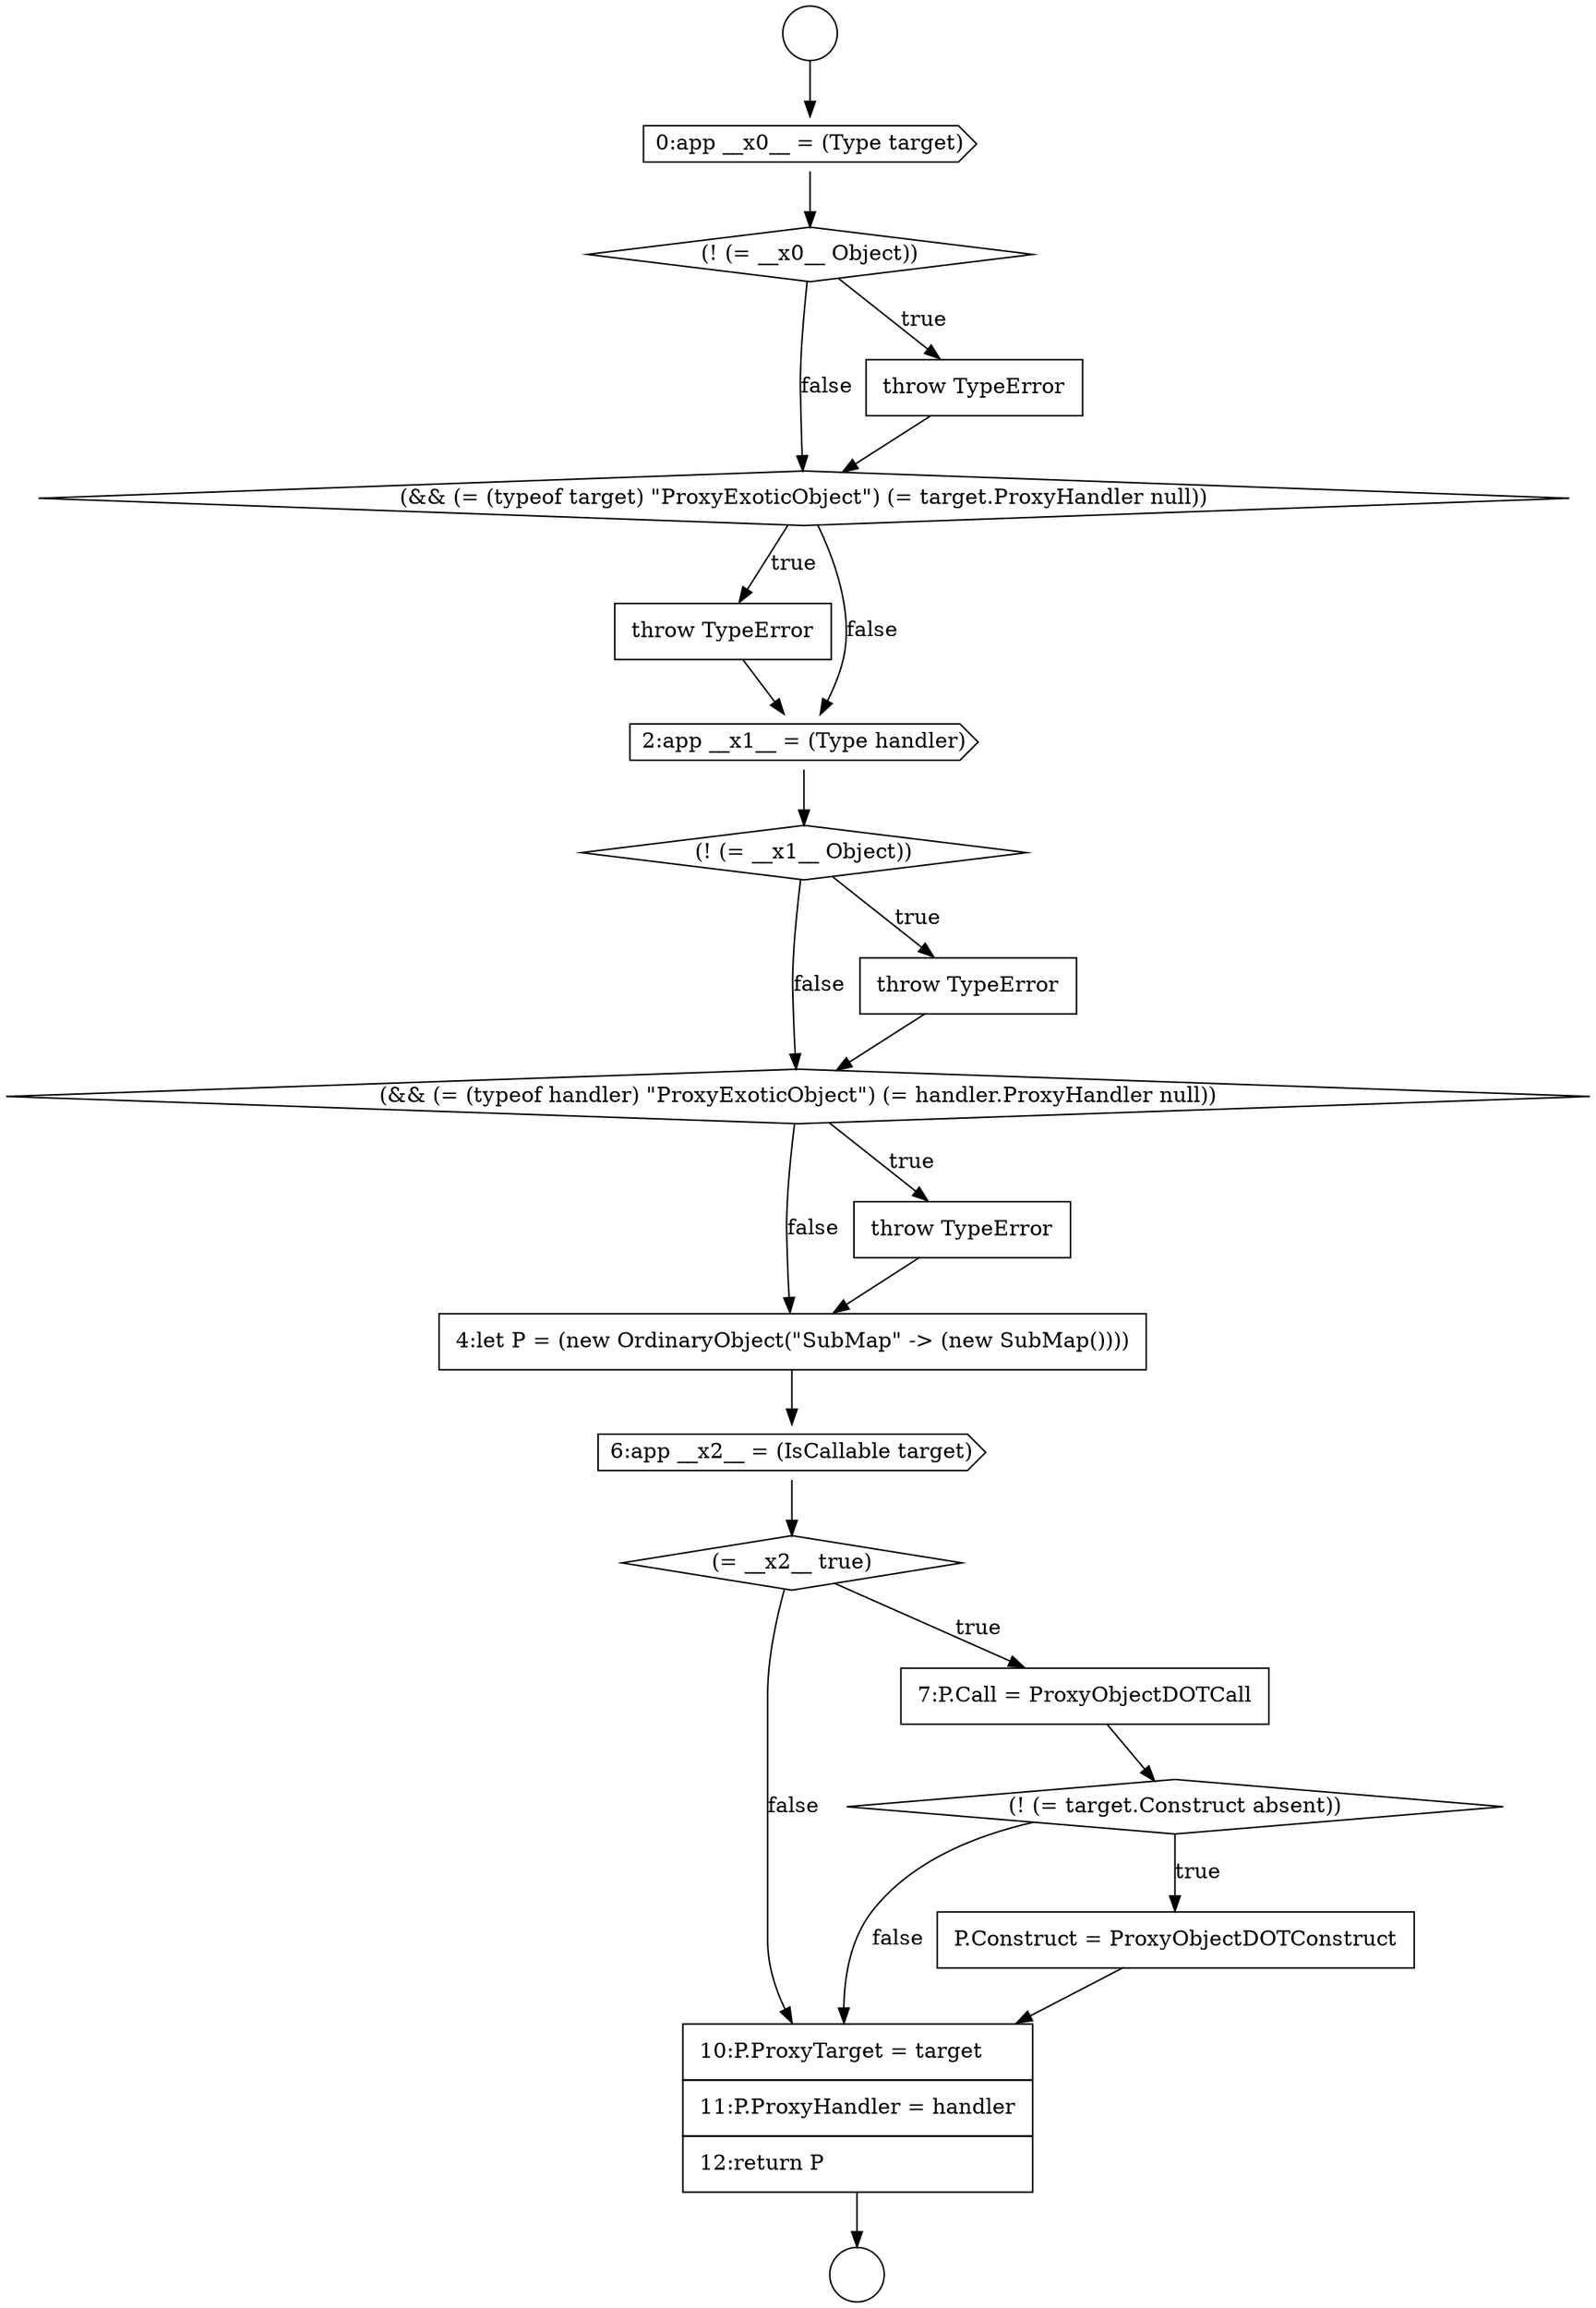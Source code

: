 digraph {
  node3053 [shape=diamond, label=<<font color="black">(&amp;&amp; (= (typeof target) &quot;ProxyExoticObject&quot;) (= target.ProxyHandler null))</font>> color="black" fillcolor="white" style=filled]
  node3049 [shape=circle label=" " color="black" fillcolor="white" style=filled]
  node3061 [shape=cds, label=<<font color="black">6:app __x2__ = (IsCallable target)</font>> color="black" fillcolor="white" style=filled]
  node3054 [shape=none, margin=0, label=<<font color="black">
    <table border="0" cellborder="1" cellspacing="0" cellpadding="10">
      <tr><td align="left">throw TypeError</td></tr>
    </table>
  </font>> color="black" fillcolor="white" style=filled]
  node3060 [shape=none, margin=0, label=<<font color="black">
    <table border="0" cellborder="1" cellspacing="0" cellpadding="10">
      <tr><td align="left">4:let P = (new OrdinaryObject(&quot;SubMap&quot; -&gt; (new SubMap())))</td></tr>
    </table>
  </font>> color="black" fillcolor="white" style=filled]
  node3051 [shape=diamond, label=<<font color="black">(! (= __x0__ Object))</font>> color="black" fillcolor="white" style=filled]
  node3066 [shape=none, margin=0, label=<<font color="black">
    <table border="0" cellborder="1" cellspacing="0" cellpadding="10">
      <tr><td align="left">10:P.ProxyTarget = target</td></tr>
      <tr><td align="left">11:P.ProxyHandler = handler</td></tr>
      <tr><td align="left">12:return P</td></tr>
    </table>
  </font>> color="black" fillcolor="white" style=filled]
  node3055 [shape=cds, label=<<font color="black">2:app __x1__ = (Type handler)</font>> color="black" fillcolor="white" style=filled]
  node3048 [shape=circle label=" " color="black" fillcolor="white" style=filled]
  node3058 [shape=diamond, label=<<font color="black">(&amp;&amp; (= (typeof handler) &quot;ProxyExoticObject&quot;) (= handler.ProxyHandler null))</font>> color="black" fillcolor="white" style=filled]
  node3063 [shape=none, margin=0, label=<<font color="black">
    <table border="0" cellborder="1" cellspacing="0" cellpadding="10">
      <tr><td align="left">7:P.Call = ProxyObjectDOTCall</td></tr>
    </table>
  </font>> color="black" fillcolor="white" style=filled]
  node3056 [shape=diamond, label=<<font color="black">(! (= __x1__ Object))</font>> color="black" fillcolor="white" style=filled]
  node3062 [shape=diamond, label=<<font color="black">(= __x2__ true)</font>> color="black" fillcolor="white" style=filled]
  node3057 [shape=none, margin=0, label=<<font color="black">
    <table border="0" cellborder="1" cellspacing="0" cellpadding="10">
      <tr><td align="left">throw TypeError</td></tr>
    </table>
  </font>> color="black" fillcolor="white" style=filled]
  node3052 [shape=none, margin=0, label=<<font color="black">
    <table border="0" cellborder="1" cellspacing="0" cellpadding="10">
      <tr><td align="left">throw TypeError</td></tr>
    </table>
  </font>> color="black" fillcolor="white" style=filled]
  node3065 [shape=none, margin=0, label=<<font color="black">
    <table border="0" cellborder="1" cellspacing="0" cellpadding="10">
      <tr><td align="left">P.Construct = ProxyObjectDOTConstruct</td></tr>
    </table>
  </font>> color="black" fillcolor="white" style=filled]
  node3050 [shape=cds, label=<<font color="black">0:app __x0__ = (Type target)</font>> color="black" fillcolor="white" style=filled]
  node3059 [shape=none, margin=0, label=<<font color="black">
    <table border="0" cellborder="1" cellspacing="0" cellpadding="10">
      <tr><td align="left">throw TypeError</td></tr>
    </table>
  </font>> color="black" fillcolor="white" style=filled]
  node3064 [shape=diamond, label=<<font color="black">(! (= target.Construct absent))</font>> color="black" fillcolor="white" style=filled]
  node3054 -> node3055 [ color="black"]
  node3056 -> node3057 [label=<<font color="black">true</font>> color="black"]
  node3056 -> node3058 [label=<<font color="black">false</font>> color="black"]
  node3059 -> node3060 [ color="black"]
  node3060 -> node3061 [ color="black"]
  node3053 -> node3054 [label=<<font color="black">true</font>> color="black"]
  node3053 -> node3055 [label=<<font color="black">false</font>> color="black"]
  node3065 -> node3066 [ color="black"]
  node3052 -> node3053 [ color="black"]
  node3051 -> node3052 [label=<<font color="black">true</font>> color="black"]
  node3051 -> node3053 [label=<<font color="black">false</font>> color="black"]
  node3057 -> node3058 [ color="black"]
  node3064 -> node3065 [label=<<font color="black">true</font>> color="black"]
  node3064 -> node3066 [label=<<font color="black">false</font>> color="black"]
  node3055 -> node3056 [ color="black"]
  node3066 -> node3049 [ color="black"]
  node3050 -> node3051 [ color="black"]
  node3063 -> node3064 [ color="black"]
  node3061 -> node3062 [ color="black"]
  node3058 -> node3059 [label=<<font color="black">true</font>> color="black"]
  node3058 -> node3060 [label=<<font color="black">false</font>> color="black"]
  node3062 -> node3063 [label=<<font color="black">true</font>> color="black"]
  node3062 -> node3066 [label=<<font color="black">false</font>> color="black"]
  node3048 -> node3050 [ color="black"]
}
